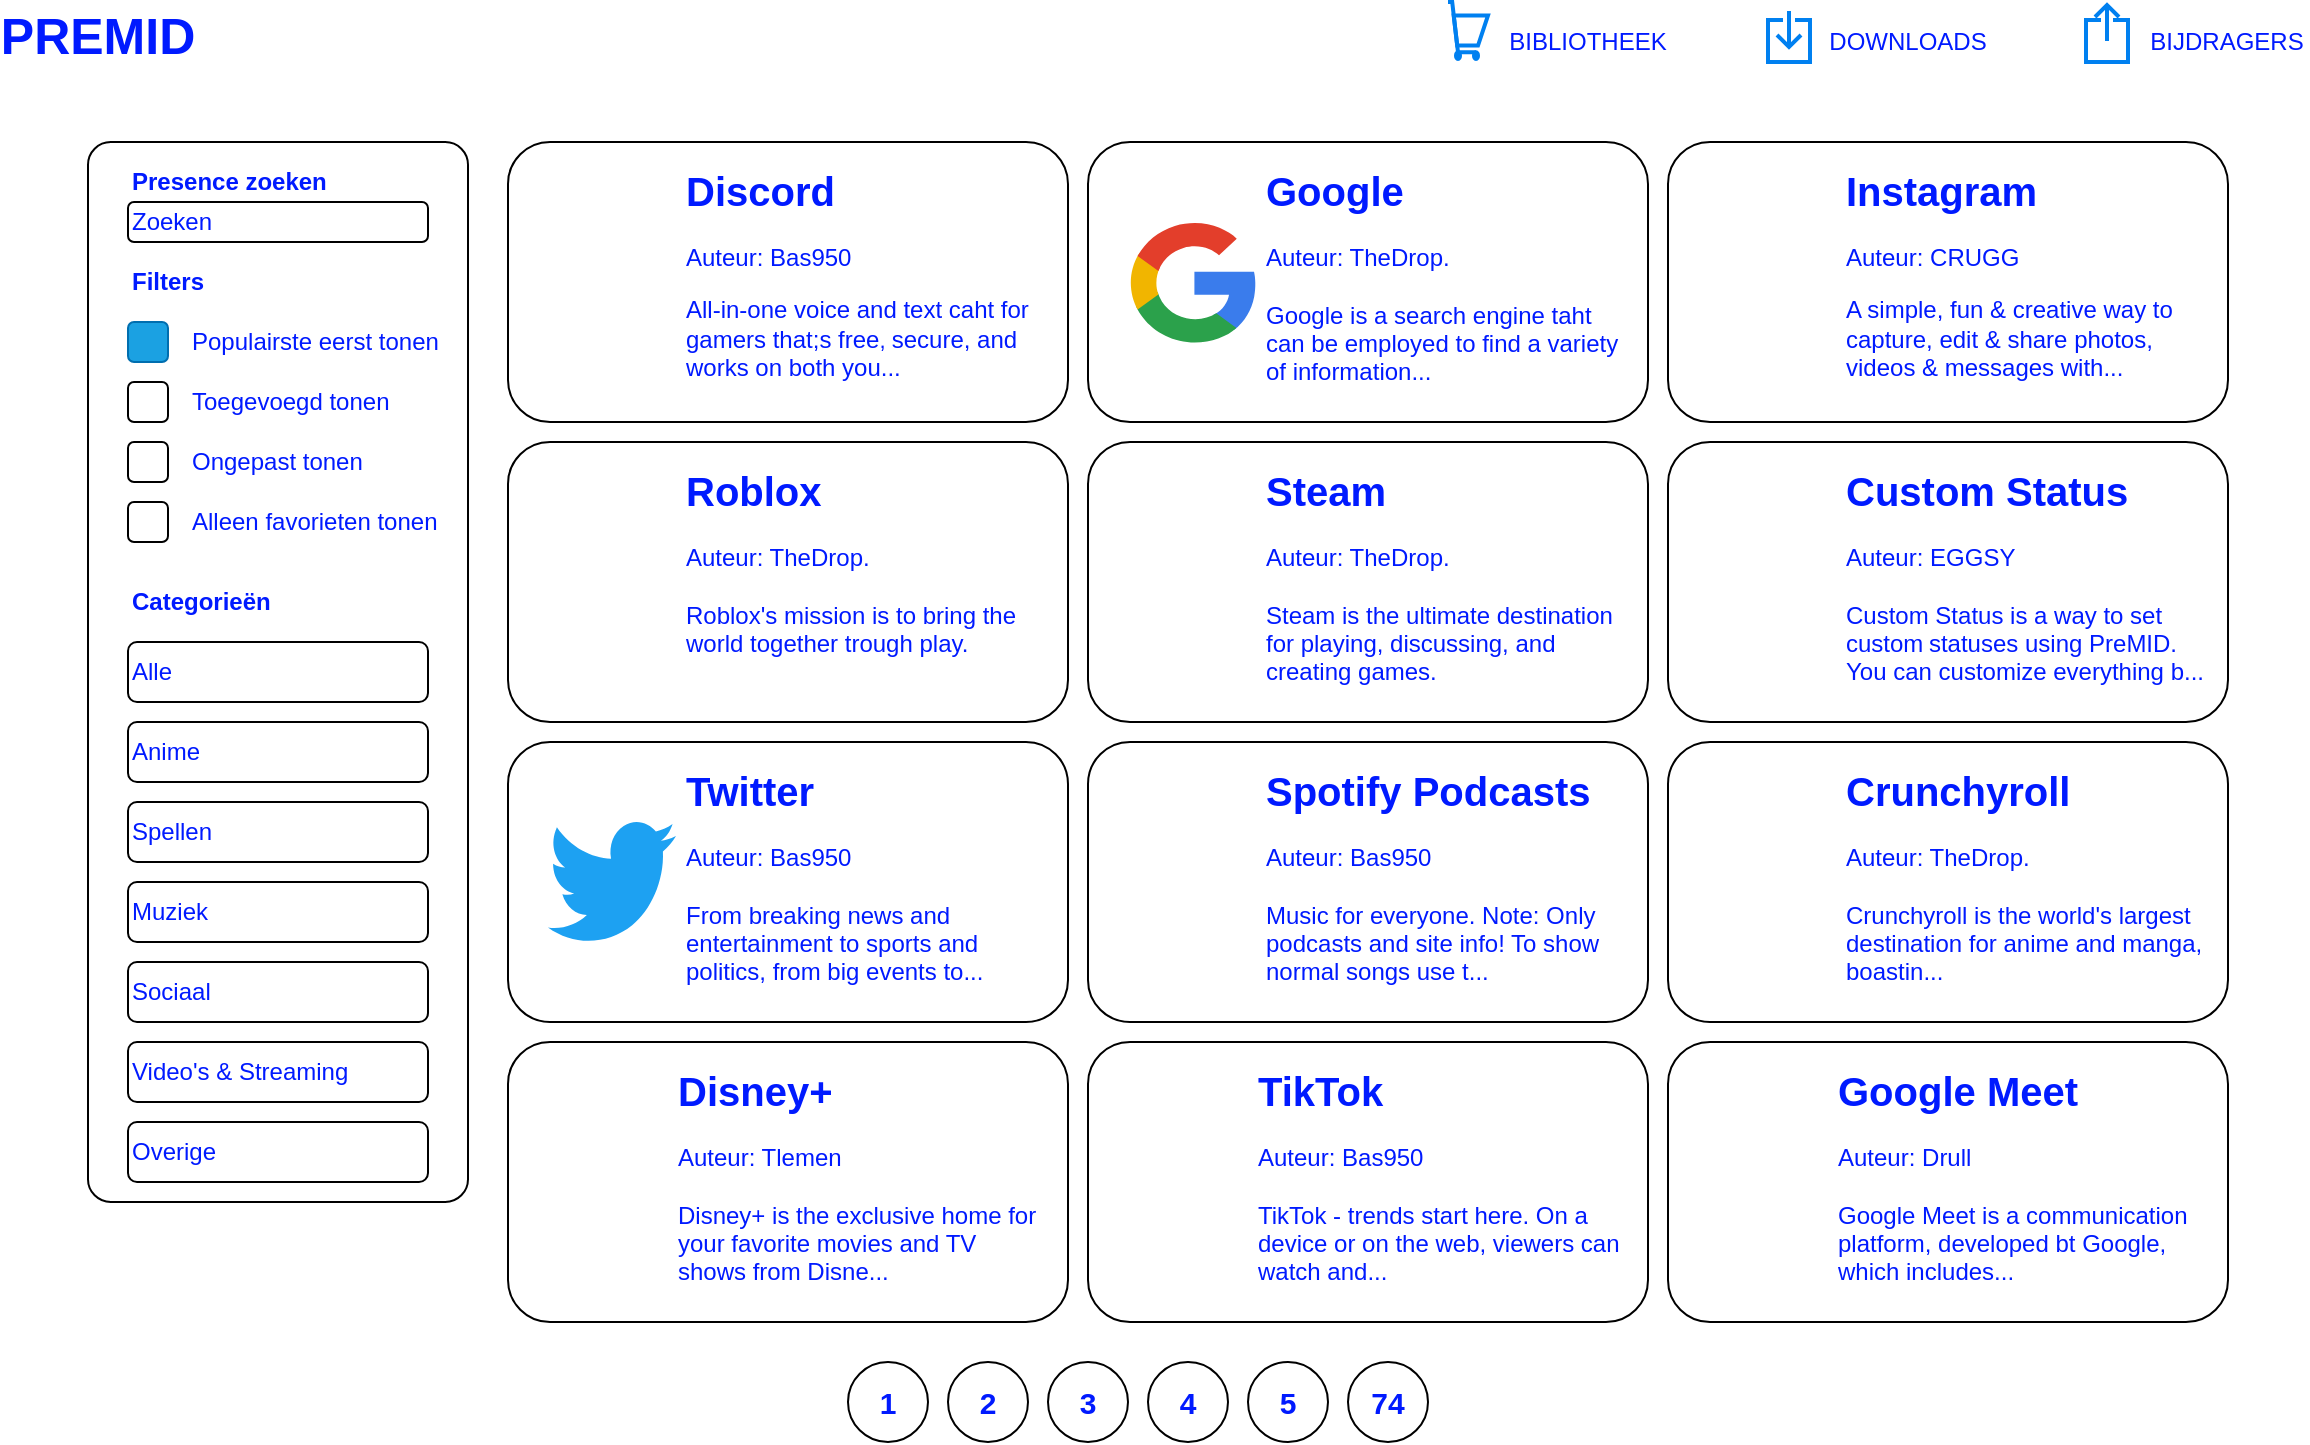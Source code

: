 <mxfile version="15.4.3" type="onedrive" pages="3"><diagram id="1ln_EdMDLyu4XRcKN2TR" name="Page-1"><mxGraphModel dx="868" dy="458" grid="1" gridSize="10" guides="1" tooltips="1" connect="1" arrows="1" fold="1" page="1" pageScale="1" pageWidth="1169" pageHeight="827" math="0" shadow="0"><root><mxCell id="0"/><mxCell id="1" parent="0"/><mxCell id="fKaJuaiLSfu22VUx1U7v-15" value="" style="html=1;verticalLabelPosition=bottom;align=center;labelBackgroundColor=#ffffff;verticalAlign=top;strokeWidth=2;strokeColor=#0080F0;shadow=0;dashed=0;shape=mxgraph.ios7.icons.shopping_cart;fontColor=#001AFF;fillColor=default;" parent="1" vertex="1"><mxGeometry x="730" y="10" width="20" height="28.5" as="geometry"/></mxCell><mxCell id="fKaJuaiLSfu22VUx1U7v-16" value="" style="html=1;verticalLabelPosition=bottom;align=center;labelBackgroundColor=#ffffff;verticalAlign=top;strokeWidth=2;strokeColor=#0080F0;shadow=0;dashed=0;shape=mxgraph.ios7.icons.down;fontColor=#001AFF;fillColor=default;" parent="1" vertex="1"><mxGeometry x="890" y="14.5" width="21" height="25.5" as="geometry"/></mxCell><mxCell id="fKaJuaiLSfu22VUx1U7v-17" value="" style="html=1;verticalLabelPosition=bottom;align=center;labelBackgroundColor=#ffffff;verticalAlign=top;strokeWidth=2;strokeColor=#0080F0;shadow=0;dashed=0;shape=mxgraph.ios7.icons.share;fontColor=#001AFF;fillColor=default;" parent="1" vertex="1"><mxGeometry x="1049" y="11.5" width="21" height="28.5" as="geometry"/></mxCell><mxCell id="fKaJuaiLSfu22VUx1U7v-18" value="BIJDRAGERS" style="text;html=1;strokeColor=none;fillColor=none;align=center;verticalAlign=middle;whiteSpace=wrap;rounded=0;fontColor=#001AFF;" parent="1" vertex="1"><mxGeometry x="1079" y="20" width="81" height="20" as="geometry"/></mxCell><mxCell id="fKaJuaiLSfu22VUx1U7v-19" value="DOWNLOADS" style="text;html=1;strokeColor=none;fillColor=none;align=center;verticalAlign=middle;whiteSpace=wrap;rounded=0;fontColor=#001AFF;" parent="1" vertex="1"><mxGeometry x="920" y="20" width="80" height="20" as="geometry"/></mxCell><mxCell id="fKaJuaiLSfu22VUx1U7v-20" value="BIBLIOTHEEK" style="text;html=1;strokeColor=none;fillColor=none;align=center;verticalAlign=middle;whiteSpace=wrap;rounded=0;fontColor=#001AFF;" parent="1" vertex="1"><mxGeometry x="760" y="20" width="80" height="20" as="geometry"/></mxCell><mxCell id="fKaJuaiLSfu22VUx1U7v-27" value="" style="rounded=1;whiteSpace=wrap;html=1;fontColor=#001AFF;strokeColor=default;fillColor=default;" parent="1" vertex="1"><mxGeometry x="840" y="80" width="280" height="140" as="geometry"/></mxCell><mxCell id="fKaJuaiLSfu22VUx1U7v-28" value="" style="rounded=1;whiteSpace=wrap;html=1;fontColor=#001AFF;strokeColor=default;fillColor=default;" parent="1" vertex="1"><mxGeometry x="260" y="80" width="280" height="140" as="geometry"/></mxCell><mxCell id="fKaJuaiLSfu22VUx1U7v-29" value="" style="rounded=1;whiteSpace=wrap;html=1;fontColor=#001AFF;strokeColor=default;fillColor=default;" parent="1" vertex="1"><mxGeometry x="550" y="80" width="280" height="140" as="geometry"/></mxCell><mxCell id="fKaJuaiLSfu22VUx1U7v-30" value="" style="rounded=1;whiteSpace=wrap;html=1;fontColor=#001AFF;strokeColor=default;fillColor=default;arcSize=6;" parent="1" vertex="1"><mxGeometry x="50" y="80" width="190" height="530" as="geometry"/></mxCell><mxCell id="fKaJuaiLSfu22VUx1U7v-31" value="" style="rounded=1;whiteSpace=wrap;html=1;fontColor=#001AFF;strokeColor=default;fillColor=default;" parent="1" vertex="1"><mxGeometry x="260" y="230" width="280" height="140" as="geometry"/></mxCell><mxCell id="fKaJuaiLSfu22VUx1U7v-32" value="" style="rounded=1;whiteSpace=wrap;html=1;fontColor=#001AFF;strokeColor=default;fillColor=default;" parent="1" vertex="1"><mxGeometry x="550" y="230" width="280" height="140" as="geometry"/></mxCell><mxCell id="fKaJuaiLSfu22VUx1U7v-33" value="" style="rounded=1;whiteSpace=wrap;html=1;fontColor=#001AFF;strokeColor=default;fillColor=default;" parent="1" vertex="1"><mxGeometry x="840" y="230" width="280" height="140" as="geometry"/></mxCell><mxCell id="fKaJuaiLSfu22VUx1U7v-34" value="" style="rounded=1;whiteSpace=wrap;html=1;fontColor=#001AFF;strokeColor=default;fillColor=default;" parent="1" vertex="1"><mxGeometry x="260" y="380" width="280" height="140" as="geometry"/></mxCell><mxCell id="fKaJuaiLSfu22VUx1U7v-35" value="" style="rounded=1;whiteSpace=wrap;html=1;fontColor=#001AFF;strokeColor=default;fillColor=default;" parent="1" vertex="1"><mxGeometry x="550" y="380" width="280" height="140" as="geometry"/></mxCell><mxCell id="fKaJuaiLSfu22VUx1U7v-36" value="" style="rounded=1;whiteSpace=wrap;html=1;fontColor=#001AFF;strokeColor=default;fillColor=default;" parent="1" vertex="1"><mxGeometry x="840" y="380" width="280" height="140" as="geometry"/></mxCell><mxCell id="fKaJuaiLSfu22VUx1U7v-37" value="" style="rounded=1;whiteSpace=wrap;html=1;fontColor=#001AFF;strokeColor=default;fillColor=default;" parent="1" vertex="1"><mxGeometry x="260" y="530" width="280" height="140" as="geometry"/></mxCell><mxCell id="fKaJuaiLSfu22VUx1U7v-38" value="" style="rounded=1;whiteSpace=wrap;html=1;fontColor=#001AFF;strokeColor=default;fillColor=default;" parent="1" vertex="1"><mxGeometry x="550" y="530" width="280" height="140" as="geometry"/></mxCell><mxCell id="fKaJuaiLSfu22VUx1U7v-39" value="" style="rounded=1;whiteSpace=wrap;html=1;fontColor=#001AFF;strokeColor=default;fillColor=default;" parent="1" vertex="1"><mxGeometry x="840" y="530" width="280" height="140" as="geometry"/></mxCell><mxCell id="fKaJuaiLSfu22VUx1U7v-40" value="Zoeken" style="rounded=1;whiteSpace=wrap;html=1;fontColor=#001AFF;strokeColor=default;fillColor=default;align=left;" parent="1" vertex="1"><mxGeometry x="70" y="110" width="150" height="20" as="geometry"/></mxCell><mxCell id="fKaJuaiLSfu22VUx1U7v-41" value="Presence zoeken" style="text;html=1;strokeColor=none;fillColor=none;align=left;verticalAlign=middle;whiteSpace=wrap;rounded=0;fontColor=#001AFF;fontStyle=1" parent="1" vertex="1"><mxGeometry x="70" y="90" width="100" height="20" as="geometry"/></mxCell><mxCell id="fKaJuaiLSfu22VUx1U7v-42" value="Filters" style="text;html=1;strokeColor=none;fillColor=none;align=left;verticalAlign=middle;whiteSpace=wrap;rounded=0;fontColor=#001AFF;fontStyle=1" parent="1" vertex="1"><mxGeometry x="70" y="140" width="40" height="20" as="geometry"/></mxCell><mxCell id="fKaJuaiLSfu22VUx1U7v-43" value="" style="rounded=1;whiteSpace=wrap;html=1;strokeColor=#006EAF;fillColor=#1ba1e2;labelBackgroundColor=#001AFF;labelBorderColor=#001AFF;fontColor=#ffffff;" parent="1" vertex="1"><mxGeometry x="70" y="170" width="20" height="20" as="geometry"/></mxCell><mxCell id="fKaJuaiLSfu22VUx1U7v-44" value="" style="rounded=1;whiteSpace=wrap;html=1;fontColor=#001AFF;strokeColor=default;fillColor=default;" parent="1" vertex="1"><mxGeometry x="70" y="200" width="20" height="20" as="geometry"/></mxCell><mxCell id="fKaJuaiLSfu22VUx1U7v-45" value="" style="rounded=1;whiteSpace=wrap;html=1;fontColor=#001AFF;strokeColor=default;fillColor=default;" parent="1" vertex="1"><mxGeometry x="70" y="230" width="20" height="20" as="geometry"/></mxCell><mxCell id="fKaJuaiLSfu22VUx1U7v-46" value="" style="rounded=1;whiteSpace=wrap;html=1;fontColor=#001AFF;strokeColor=default;fillColor=default;" parent="1" vertex="1"><mxGeometry x="70" y="260" width="20" height="20" as="geometry"/></mxCell><mxCell id="fKaJuaiLSfu22VUx1U7v-47" value="Populairste eerst tonen" style="text;html=1;strokeColor=none;fillColor=none;align=left;verticalAlign=middle;whiteSpace=wrap;rounded=0;fontColor=#001AFF;" parent="1" vertex="1"><mxGeometry x="100" y="170" width="130" height="20" as="geometry"/></mxCell><mxCell id="fKaJuaiLSfu22VUx1U7v-48" value="Toegevoegd tonen" style="text;html=1;strokeColor=none;fillColor=none;align=left;verticalAlign=middle;whiteSpace=wrap;rounded=0;fontColor=#001AFF;" parent="1" vertex="1"><mxGeometry x="100" y="200" width="130" height="20" as="geometry"/></mxCell><mxCell id="fKaJuaiLSfu22VUx1U7v-49" value="Ongepast tonen" style="text;html=1;strokeColor=none;fillColor=none;align=left;verticalAlign=middle;whiteSpace=wrap;rounded=0;fontColor=#001AFF;" parent="1" vertex="1"><mxGeometry x="100" y="230" width="130" height="20" as="geometry"/></mxCell><mxCell id="fKaJuaiLSfu22VUx1U7v-50" value="Alleen favorieten tonen" style="text;html=1;strokeColor=none;fillColor=none;align=left;verticalAlign=middle;whiteSpace=wrap;rounded=0;fontColor=#001AFF;" parent="1" vertex="1"><mxGeometry x="100" y="260" width="130" height="20" as="geometry"/></mxCell><mxCell id="fKaJuaiLSfu22VUx1U7v-51" value="Categorieën" style="text;html=1;strokeColor=none;fillColor=none;align=left;verticalAlign=middle;whiteSpace=wrap;rounded=0;fontColor=#001AFF;fontStyle=1" parent="1" vertex="1"><mxGeometry x="70" y="300" width="70" height="20" as="geometry"/></mxCell><mxCell id="fKaJuaiLSfu22VUx1U7v-52" value="Alle" style="rounded=1;whiteSpace=wrap;html=1;fontColor=#001AFF;strokeColor=default;fillColor=default;align=left;" parent="1" vertex="1"><mxGeometry x="70" y="330" width="150" height="30" as="geometry"/></mxCell><mxCell id="fKaJuaiLSfu22VUx1U7v-53" value="Anime" style="rounded=1;whiteSpace=wrap;html=1;fontColor=#001AFF;strokeColor=default;fillColor=default;align=left;" parent="1" vertex="1"><mxGeometry x="70" y="370" width="150" height="30" as="geometry"/></mxCell><mxCell id="fKaJuaiLSfu22VUx1U7v-54" value="Muziek" style="rounded=1;whiteSpace=wrap;html=1;fontColor=#001AFF;strokeColor=default;fillColor=default;align=left;" parent="1" vertex="1"><mxGeometry x="70" y="450" width="150" height="30" as="geometry"/></mxCell><mxCell id="fKaJuaiLSfu22VUx1U7v-55" value="Spellen" style="rounded=1;whiteSpace=wrap;html=1;fontColor=#001AFF;strokeColor=default;fillColor=default;align=left;" parent="1" vertex="1"><mxGeometry x="70" y="410" width="150" height="30" as="geometry"/></mxCell><mxCell id="fKaJuaiLSfu22VUx1U7v-56" value="Sociaal" style="rounded=1;whiteSpace=wrap;html=1;fontColor=#001AFF;strokeColor=default;fillColor=default;align=left;" parent="1" vertex="1"><mxGeometry x="70" y="490" width="150" height="30" as="geometry"/></mxCell><mxCell id="fKaJuaiLSfu22VUx1U7v-57" value="Video's &amp;amp; Streaming" style="rounded=1;whiteSpace=wrap;html=1;fontColor=#001AFF;strokeColor=default;fillColor=default;align=left;" parent="1" vertex="1"><mxGeometry x="70" y="530" width="150" height="30" as="geometry"/></mxCell><mxCell id="fKaJuaiLSfu22VUx1U7v-58" value="Overige" style="rounded=1;whiteSpace=wrap;html=1;fontColor=#001AFF;strokeColor=default;fillColor=default;align=left;" parent="1" vertex="1"><mxGeometry x="70" y="570" width="150" height="30" as="geometry"/></mxCell><mxCell id="fKaJuaiLSfu22VUx1U7v-59" value="" style="shape=image;html=1;verticalAlign=top;verticalLabelPosition=bottom;labelBackgroundColor=#ffffff;imageAspect=0;aspect=fixed;image=https://cdn2.iconfinder.com/data/icons/gaming-platforms-logo-shapes/250/steam_logo-128.png;fontColor=#001AFF;strokeColor=default;fillColor=default;" parent="1" vertex="1"><mxGeometry x="570" y="268" width="64" height="64" as="geometry"/></mxCell><mxCell id="fKaJuaiLSfu22VUx1U7v-60" value="" style="shape=image;html=1;verticalAlign=top;verticalLabelPosition=bottom;labelBackgroundColor=#ffffff;imageAspect=0;aspect=fixed;image=https://cdn2.iconfinder.com/data/icons/gaming-platforms-squircle/250/discord_squircle-128.png;fontColor=#001AFF;strokeColor=default;fillColor=default;" parent="1" vertex="1"><mxGeometry x="280" y="118" width="64" height="64" as="geometry"/></mxCell><mxCell id="fKaJuaiLSfu22VUx1U7v-61" value="" style="dashed=0;outlineConnect=0;html=1;align=center;labelPosition=center;verticalLabelPosition=bottom;verticalAlign=top;shape=mxgraph.weblogos.google;fontColor=#001AFF;strokeColor=default;fillColor=default;aspect=fixed;" parent="1" vertex="1"><mxGeometry x="570" y="118" width="64" height="64" as="geometry"/></mxCell><mxCell id="fKaJuaiLSfu22VUx1U7v-62" value="" style="shape=image;html=1;verticalAlign=top;verticalLabelPosition=bottom;labelBackgroundColor=#ffffff;imageAspect=0;aspect=fixed;image=https://cdn3.iconfinder.com/data/icons/2018-social-media-logotypes/1000/2018_social_media_popular_app_logo_instagram-128.png;fontColor=#001AFF;strokeColor=default;fillColor=default;" parent="1" vertex="1"><mxGeometry x="860" y="118" width="64" height="64" as="geometry"/></mxCell><mxCell id="fKaJuaiLSfu22VUx1U7v-63" value="" style="shape=image;html=1;verticalAlign=top;verticalLabelPosition=bottom;labelBackgroundColor=#ffffff;imageAspect=0;aspect=fixed;image=https://cdn2.iconfinder.com/data/icons/metro-uinvert-dock/128/Roblox.png;fontColor=#001AFF;strokeColor=default;fillColor=default;" parent="1" vertex="1"><mxGeometry x="280" y="268" width="64" height="64" as="geometry"/></mxCell><mxCell id="fKaJuaiLSfu22VUx1U7v-64" value="" style="dashed=0;outlineConnect=0;html=1;align=center;labelPosition=center;verticalLabelPosition=bottom;verticalAlign=top;shape=mxgraph.weblogos.twitter;fillColor=#1DA1F2;strokeColor=none;fontColor=#001AFF;" parent="1" vertex="1"><mxGeometry x="280" y="418" width="64" height="64" as="geometry"/></mxCell><mxCell id="fKaJuaiLSfu22VUx1U7v-65" value="" style="shape=image;html=1;verticalAlign=top;verticalLabelPosition=bottom;labelBackgroundColor=#ffffff;imageAspect=0;aspect=fixed;image=https://cdn4.iconfinder.com/data/icons/logos-and-brands/512/315_Spotify_logo-128.png;fontColor=#001AFF;strokeColor=default;fillColor=default;" parent="1" vertex="1"><mxGeometry x="570" y="418" width="64" height="64" as="geometry"/></mxCell><mxCell id="fKaJuaiLSfu22VUx1U7v-66" value="" style="shape=image;html=1;verticalAlign=top;verticalLabelPosition=bottom;labelBackgroundColor=#ffffff;imageAspect=0;aspect=fixed;image=https://cdn3.iconfinder.com/data/icons/social-network-flat-3/100/Crunchyroll-128.png;fontColor=#001AFF;strokeColor=default;fillColor=default;" parent="1" vertex="1"><mxGeometry x="860" y="418" width="64" height="64" as="geometry"/></mxCell><mxCell id="fKaJuaiLSfu22VUx1U7v-67" value="" style="shape=image;html=1;verticalAlign=top;verticalLabelPosition=bottom;labelBackgroundColor=#ffffff;imageAspect=0;aspect=fixed;image=https://cdn1.iconfinder.com/data/icons/logos-brands-5/512/disney-plus-2-128.png;fontColor=#001AFF;strokeColor=default;fillColor=default;" parent="1" vertex="1"><mxGeometry x="280" y="568" width="64" height="64" as="geometry"/></mxCell><mxCell id="fKaJuaiLSfu22VUx1U7v-68" value="" style="shape=image;html=1;verticalAlign=top;verticalLabelPosition=bottom;labelBackgroundColor=#ffffff;imageAspect=0;aspect=fixed;image=https://cdn2.iconfinder.com/data/icons/social-media-2421/512/TikTok-128.png;fontColor=#001AFF;strokeColor=default;fillColor=default;" parent="1" vertex="1"><mxGeometry x="570" y="568" width="64" height="64" as="geometry"/></mxCell><mxCell id="fKaJuaiLSfu22VUx1U7v-69" value="" style="shape=image;html=1;verticalAlign=top;verticalLabelPosition=bottom;labelBackgroundColor=#ffffff;imageAspect=0;aspect=fixed;image=https://cdn4.iconfinder.com/data/icons/logos-brands-in-colors/48/google-meet-128.png;fontColor=#001AFF;strokeColor=default;fillColor=default;" parent="1" vertex="1"><mxGeometry x="860" y="568" width="64" height="64" as="geometry"/></mxCell><mxCell id="fKaJuaiLSfu22VUx1U7v-72" value="&lt;h1 style=&quot;font-size: 20px&quot;&gt;Discord&lt;br&gt;&lt;/h1&gt;&lt;div&gt;Auteur: Bas950&lt;/div&gt;&lt;p&gt;&lt;span&gt;All-in-one voice and text caht for gamers that;s free&lt;/span&gt;&lt;font style=&quot;font-size: 11px&quot;&gt;, &lt;/font&gt;&lt;span&gt;secure, and works on both you...&lt;/span&gt;&lt;/p&gt;" style="text;html=1;strokeColor=none;fillColor=none;spacing=5;spacingTop=-20;whiteSpace=wrap;overflow=hidden;rounded=0;fontColor=#001AFF;align=left;" parent="1" vertex="1"><mxGeometry x="344" y="90" width="190" height="120" as="geometry"/></mxCell><mxCell id="fKaJuaiLSfu22VUx1U7v-73" value="&lt;h1 style=&quot;font-size: 20px&quot;&gt;Google&lt;/h1&gt;&lt;div&gt;Auteur: TheDrop.&lt;br&gt;&lt;/div&gt;&lt;div&gt;&lt;br&gt;&lt;/div&gt;&lt;div&gt;Google is a search engine taht can be employed to find a variety of information...&lt;/div&gt;" style="text;html=1;strokeColor=none;fillColor=none;spacing=5;spacingTop=-20;whiteSpace=wrap;overflow=hidden;rounded=0;fontColor=#001AFF;align=left;" parent="1" vertex="1"><mxGeometry x="634" y="90" width="190" height="120" as="geometry"/></mxCell><mxCell id="fKaJuaiLSfu22VUx1U7v-74" value="&lt;h1 style=&quot;font-size: 20px&quot;&gt;Instagram&lt;/h1&gt;&lt;p&gt;Auteur: CRUGG&lt;/p&gt;&lt;p&gt;A simple, fun &amp;amp; creative way to capture, edit &amp;amp; share photos, videos &amp;amp; messages with...&lt;/p&gt;" style="text;html=1;strokeColor=none;fillColor=none;spacing=5;spacingTop=-20;whiteSpace=wrap;overflow=hidden;rounded=0;fontColor=#001AFF;align=left;" parent="1" vertex="1"><mxGeometry x="924" y="90" width="190" height="120" as="geometry"/></mxCell><mxCell id="fKaJuaiLSfu22VUx1U7v-75" value="&lt;h1 style=&quot;font-size: 20px&quot;&gt;Roblox&lt;/h1&gt;&lt;div&gt;Auteur: TheDrop.&lt;/div&gt;&lt;div&gt;&lt;br&gt;&lt;/div&gt;&lt;div&gt;Roblox's mission is to bring the world together trough play.&lt;br&gt;&lt;/div&gt;" style="text;html=1;strokeColor=none;fillColor=none;spacing=5;spacingTop=-20;whiteSpace=wrap;overflow=hidden;rounded=0;fontColor=#001AFF;align=left;" parent="1" vertex="1"><mxGeometry x="344" y="240" width="190" height="120" as="geometry"/></mxCell><mxCell id="fKaJuaiLSfu22VUx1U7v-76" value="&lt;h1 style=&quot;font-size: 20px&quot;&gt;&lt;font style=&quot;font-size: 20px&quot;&gt;Steam&lt;/font&gt;&lt;/h1&gt;&lt;div&gt;Auteur: TheDrop.&lt;/div&gt;&lt;div&gt;&lt;br&gt;&lt;/div&gt;&lt;div&gt;Steam is the ultimate destination for playing, discussing, and creating games.&lt;/div&gt;" style="text;html=1;strokeColor=none;fillColor=none;spacing=5;spacingTop=-20;whiteSpace=wrap;overflow=hidden;rounded=0;fontColor=#001AFF;align=left;" parent="1" vertex="1"><mxGeometry x="634" y="240" width="190" height="120" as="geometry"/></mxCell><mxCell id="fKaJuaiLSfu22VUx1U7v-77" value="&lt;h1 style=&quot;font-size: 20px&quot;&gt;Custom Status&lt;/h1&gt;&lt;div&gt;Auteur: EGGSY&lt;/div&gt;&lt;div&gt;&lt;br&gt;&lt;/div&gt;&lt;div&gt;&lt;span&gt;Custom Status is a way to set custom&lt;/span&gt;&lt;font style=&quot;font-size: 10px&quot;&gt; &lt;/font&gt;&lt;span&gt;statuses using PreMID. You can customize everything b...&lt;/span&gt;&lt;/div&gt;" style="text;html=1;strokeColor=none;fillColor=none;spacing=5;spacingTop=-20;whiteSpace=wrap;overflow=hidden;rounded=0;fontColor=#001AFF;align=left;" parent="1" vertex="1"><mxGeometry x="924" y="240" width="190" height="120" as="geometry"/></mxCell><mxCell id="fKaJuaiLSfu22VUx1U7v-78" value="&lt;h1 style=&quot;font-size: 20px&quot;&gt;Twitter&lt;/h1&gt;&lt;div&gt;Auteur: Bas950&lt;/div&gt;&lt;div&gt;&lt;br&gt;&lt;/div&gt;&lt;div&gt;From breaking news and entertainment to sports and politics, from big events to...&lt;/div&gt;" style="text;html=1;strokeColor=none;fillColor=none;spacing=5;spacingTop=-20;whiteSpace=wrap;overflow=hidden;rounded=0;fontColor=#001AFF;align=left;" parent="1" vertex="1"><mxGeometry x="344" y="390" width="190" height="120" as="geometry"/></mxCell><mxCell id="fKaJuaiLSfu22VUx1U7v-79" value="&lt;h1 style=&quot;font-size: 20px&quot;&gt;Spotify Podcasts&lt;/h1&gt;&lt;div&gt;Auteur: Bas950&lt;/div&gt;&lt;div&gt;&lt;br&gt;&lt;/div&gt;&lt;div&gt;Music for everyone. Note: Only podcasts and site info! To show normal songs use t...&lt;/div&gt;" style="text;html=1;strokeColor=none;fillColor=none;spacing=5;spacingTop=-20;whiteSpace=wrap;overflow=hidden;rounded=0;fontColor=#001AFF;align=left;" parent="1" vertex="1"><mxGeometry x="634" y="390" width="190" height="120" as="geometry"/></mxCell><mxCell id="fKaJuaiLSfu22VUx1U7v-80" value="&lt;h1 style=&quot;font-size: 20px&quot;&gt;Crunchyroll&lt;/h1&gt;&lt;div&gt;&lt;font style=&quot;font-size: 12px&quot;&gt;Auteur: TheDrop.&lt;/font&gt;&lt;/div&gt;&lt;div&gt;&lt;font size=&quot;1&quot;&gt;&lt;br&gt;&lt;/font&gt;&lt;/div&gt;&lt;div&gt;&lt;font style=&quot;font-size: 12px&quot;&gt;Crunchyroll is the world's largest destination for anime and manga, boastin...&lt;/font&gt;&lt;/div&gt;" style="text;html=1;strokeColor=none;fillColor=none;spacing=5;spacingTop=-20;whiteSpace=wrap;overflow=hidden;rounded=0;fontColor=#001AFF;align=left;" parent="1" vertex="1"><mxGeometry x="924" y="390" width="190" height="120" as="geometry"/></mxCell><mxCell id="fKaJuaiLSfu22VUx1U7v-81" value="&lt;h1 style=&quot;font-size: 20px&quot;&gt;Disney+&lt;/h1&gt;&lt;div&gt;Auteur: Tlemen&lt;/div&gt;&lt;div&gt;&lt;br&gt;&lt;/div&gt;&lt;div&gt;Disney+ is the exclusive home for your favorite movies and TV shows from Disne...&lt;/div&gt;" style="text;html=1;strokeColor=none;fillColor=none;spacing=5;spacingTop=-20;whiteSpace=wrap;overflow=hidden;rounded=0;fontColor=#001AFF;align=left;" parent="1" vertex="1"><mxGeometry x="340" y="540" width="190" height="120" as="geometry"/></mxCell><mxCell id="fKaJuaiLSfu22VUx1U7v-82" value="&lt;h1 style=&quot;font-size: 20px&quot;&gt;TikTok&lt;/h1&gt;&lt;div&gt;Auteur: Bas950&lt;/div&gt;&lt;div&gt;&lt;br&gt;&lt;/div&gt;&lt;div&gt;TikTok - trends start here. On a device or on the web, viewers can watch and...&lt;/div&gt;" style="text;html=1;strokeColor=none;fillColor=none;spacing=5;spacingTop=-20;whiteSpace=wrap;overflow=hidden;rounded=0;fontColor=#001AFF;align=left;" parent="1" vertex="1"><mxGeometry x="630" y="540" width="190" height="120" as="geometry"/></mxCell><mxCell id="fKaJuaiLSfu22VUx1U7v-83" value="&lt;h1 style=&quot;font-size: 20px&quot;&gt;Google Meet&lt;/h1&gt;&lt;div&gt;Auteur: Drull&lt;/div&gt;&lt;div&gt;&lt;br&gt;&lt;/div&gt;&lt;div&gt;Google Meet is a communication platform, developed bt Google, which includes...&lt;/div&gt;" style="text;html=1;strokeColor=none;fillColor=none;spacing=5;spacingTop=-20;whiteSpace=wrap;overflow=hidden;rounded=0;fontColor=#001AFF;align=left;" parent="1" vertex="1"><mxGeometry x="920" y="540" width="190" height="120" as="geometry"/></mxCell><mxCell id="fKaJuaiLSfu22VUx1U7v-84" value="&lt;b&gt;&lt;font style=&quot;font-size: 15px&quot;&gt;1&lt;/font&gt;&lt;/b&gt;" style="ellipse;whiteSpace=wrap;html=1;aspect=fixed;fontColor=#001AFF;strokeColor=default;fillColor=default;align=center;" parent="1" vertex="1"><mxGeometry x="430" y="690" width="40" height="40" as="geometry"/></mxCell><mxCell id="fKaJuaiLSfu22VUx1U7v-85" value="&lt;b&gt;&lt;font style=&quot;font-size: 15px&quot;&gt;2&lt;/font&gt;&lt;/b&gt;" style="ellipse;whiteSpace=wrap;html=1;aspect=fixed;fontColor=#001AFF;strokeColor=default;fillColor=default;align=center;" parent="1" vertex="1"><mxGeometry x="480" y="690" width="40" height="40" as="geometry"/></mxCell><mxCell id="fKaJuaiLSfu22VUx1U7v-86" value="&lt;b&gt;&lt;font style=&quot;font-size: 15px&quot;&gt;3&lt;/font&gt;&lt;/b&gt;" style="ellipse;whiteSpace=wrap;html=1;aspect=fixed;fontColor=#001AFF;strokeColor=default;fillColor=default;align=center;" parent="1" vertex="1"><mxGeometry x="530" y="690" width="40" height="40" as="geometry"/></mxCell><mxCell id="fKaJuaiLSfu22VUx1U7v-87" value="&lt;font style=&quot;font-size: 15px&quot;&gt;&lt;b&gt;4&lt;/b&gt;&lt;/font&gt;" style="ellipse;whiteSpace=wrap;html=1;aspect=fixed;fontColor=#001AFF;strokeColor=default;fillColor=default;align=center;" parent="1" vertex="1"><mxGeometry x="580" y="690" width="40" height="40" as="geometry"/></mxCell><mxCell id="fKaJuaiLSfu22VUx1U7v-88" value="&lt;b&gt;&lt;font style=&quot;font-size: 15px&quot;&gt;5&lt;/font&gt;&lt;/b&gt;" style="ellipse;whiteSpace=wrap;html=1;aspect=fixed;fontColor=#001AFF;strokeColor=default;fillColor=default;align=center;" parent="1" vertex="1"><mxGeometry x="630" y="690" width="40" height="40" as="geometry"/></mxCell><mxCell id="fKaJuaiLSfu22VUx1U7v-89" value="&lt;b&gt;&lt;font style=&quot;font-size: 15px&quot;&gt;74&lt;/font&gt;&lt;/b&gt;" style="ellipse;whiteSpace=wrap;html=1;aspect=fixed;fontColor=#001AFF;strokeColor=default;fillColor=default;align=center;" parent="1" vertex="1"><mxGeometry x="680" y="690" width="40" height="40" as="geometry"/></mxCell><mxCell id="fKaJuaiLSfu22VUx1U7v-90" value="&lt;font style=&quot;font-size: 25px&quot;&gt;&lt;b&gt;PREMID&lt;/b&gt;&lt;/font&gt;" style="text;html=1;strokeColor=none;fillColor=none;align=center;verticalAlign=middle;whiteSpace=wrap;rounded=0;fontColor=#001AFF;" parent="1" vertex="1"><mxGeometry x="10" y="13.5" width="90" height="25" as="geometry"/></mxCell><mxCell id="fKaJuaiLSfu22VUx1U7v-91" value="" style="shape=image;html=1;verticalAlign=top;verticalLabelPosition=bottom;labelBackgroundColor=#ffffff;imageAspect=0;aspect=fixed;image=https://cdn1.iconfinder.com/data/icons/andriod-app/36/check_mark-128.png;fontColor=#FFFFFF;strokeColor=default;fillColor=default;labelBorderColor=#FFFCFF;imageBackground=none;" parent="1" vertex="1"><mxGeometry x="70" y="170" width="20" height="20" as="geometry"/></mxCell><mxCell id="fKaJuaiLSfu22VUx1U7v-92" value="" style="shape=image;verticalLabelPosition=bottom;labelBackgroundColor=#ffffff;verticalAlign=top;imageAspect=0;image=https://i.vgy.me/NZdome.png;" parent="1" vertex="1"><mxGeometry x="857.86" y="268" width="64" height="64" as="geometry"/></mxCell></root></mxGraphModel></diagram><diagram name="Page-1" id="zxs3DQKX50w6eTh0_cdE"><mxGraphModel dx="868" dy="458" grid="1" gridSize="10" guides="1" tooltips="1" connect="1" arrows="1" fold="1" page="1" pageScale="1" pageWidth="1100" pageHeight="850" background="#ffffff" math="0" shadow="0"><root><mxCell id="0"/><mxCell id="1" parent="0"/><mxCell id="677b7b8949515195-2" value="LOGO" style="whiteSpace=wrap;html=1;rounded=0;shadow=0;labelBackgroundColor=none;strokeWidth=1;fontFamily=Verdana;fontSize=28;align=center;comic=1;" parent="1" vertex="1"><mxGeometry x="160" y="80" width="140" height="50" as="geometry"/></mxCell><mxCell id="677b7b8949515195-3" value="Search" style="strokeWidth=1;shadow=0;dashed=0;align=center;html=1;shape=mxgraph.mockup.forms.searchBox;strokeColor=#999999;mainText=;strokeColor2=#008cff;fontColor=#666666;fontSize=17;align=left;spacingLeft=3;rounded=0;labelBackgroundColor=none;comic=1;" parent="1" vertex="1"><mxGeometry x="750" y="100" width="230" height="30" as="geometry"/></mxCell><mxCell id="677b7b8949515195-4" value="Home" style="text;html=1;points=[];align=center;verticalAlign=top;spacingTop=-4;fontSize=14;fontFamily=Verdana;spacing=2;" parent="1" vertex="1"><mxGeometry x="350" y="105" width="60" height="20" as="geometry"/></mxCell><mxCell id="677b7b8949515195-5" value="Lijst" style="text;html=1;points=[];align=center;verticalAlign=top;spacingTop=-4;fontSize=14;fontFamily=Verdana;spacing=2;" parent="1" vertex="1"><mxGeometry x="415" y="105" width="50" height="20" as="geometry"/></mxCell><mxCell id="677b7b8949515195-6" value="Nieuw aflevering" style="text;html=1;points=[];align=center;verticalAlign=top;spacingTop=-4;fontSize=14;fontFamily=Verdana;spacing=2;" parent="1" vertex="1"><mxGeometry x="490" y="105" width="100" height="20" as="geometry"/></mxCell><mxCell id="677b7b8949515195-7" value="Movie" style="text;html=1;points=[];align=center;verticalAlign=top;spacingTop=-4;fontSize=14;fontFamily=Verdana;spacing=2;" parent="1" vertex="1"><mxGeometry x="600" y="105" width="80" height="20" as="geometry"/></mxCell><mxCell id="677b7b8949515195-10" value="Name of serie/movie" style="whiteSpace=wrap;html=1;rounded=0;shadow=0;labelBackgroundColor=none;strokeWidth=1;fillColor=none;fontFamily=Verdana;fontSize=12;align=left;comic=1;" parent="1" vertex="1"><mxGeometry x="140" y="170" width="840" height="50" as="geometry"/></mxCell><mxCell id="677b7b8949515195-16" value="" style="verticalLabelPosition=bottom;shadow=0;dashed=0;align=center;html=1;verticalAlign=top;strokeWidth=1;shape=mxgraph.mockup.graphics.simpleIcon;strokeColor=#999999;rounded=0;labelBackgroundColor=none;fontFamily=Verdana;fontSize=14;fontColor=#000000;comic=1;" parent="1" vertex="1"><mxGeometry x="140" y="360" width="580" height="400" as="geometry"/></mxCell><mxCell id="677b7b8949515195-25" value="" style="whiteSpace=wrap;html=1;rounded=0;shadow=0;labelBackgroundColor=none;strokeWidth=1;fillColor=none;fontFamily=Verdana;fontSize=12;align=center;comic=1;" parent="1" vertex="1"><mxGeometry x="750" y="280" width="230" height="750" as="geometry"/></mxCell><mxCell id="677b7b8949515195-26" value="" style="whiteSpace=wrap;html=1;rounded=0;shadow=0;labelBackgroundColor=none;strokeWidth=1;fillColor=none;fontFamily=Verdana;fontSize=12;align=center;comic=1;" parent="1" vertex="1"><mxGeometry x="750" y="1090" width="230" height="160" as="geometry"/></mxCell><mxCell id="677b7b8949515195-42" value="2021: link" style="text;html=1;points=[];align=left;verticalAlign=top;spacingTop=-4;fontSize=14;fontFamily=Verdana" parent="1" vertex="1"><mxGeometry x="760" y="1100" width="170" height="20" as="geometry"/></mxCell><mxCell id="TG6GW1n0aCmQgpunj1am-1" value="2020: link" style="text;html=1;points=[];align=left;verticalAlign=top;spacingTop=-4;fontSize=14;fontFamily=Verdana" parent="1" vertex="1"><mxGeometry x="760" y="1120" width="170" height="20" as="geometry"/></mxCell><mxCell id="TG6GW1n0aCmQgpunj1am-2" value="2019: link" style="text;html=1;points=[];align=left;verticalAlign=top;spacingTop=-4;fontSize=14;fontFamily=Verdana" parent="1" vertex="1"><mxGeometry x="760" y="1140" width="170" height="20" as="geometry"/></mxCell><mxCell id="TG6GW1n0aCmQgpunj1am-3" value="2018: link" style="text;html=1;points=[];align=left;verticalAlign=top;spacingTop=-4;fontSize=14;fontFamily=Verdana" parent="1" vertex="1"><mxGeometry x="760" y="1160" width="170" height="20" as="geometry"/></mxCell><mxCell id="TG6GW1n0aCmQgpunj1am-4" value="2017: link" style="text;html=1;points=[];align=left;verticalAlign=top;spacingTop=-4;fontSize=14;fontFamily=Verdana" parent="1" vertex="1"><mxGeometry x="760" y="1180" width="170" height="20" as="geometry"/></mxCell><mxCell id="TG6GW1n0aCmQgpunj1am-5" value="2016: link" style="text;html=1;points=[];align=left;verticalAlign=top;spacingTop=-4;fontSize=14;fontFamily=Verdana" parent="1" vertex="1"><mxGeometry x="760" y="1200" width="170" height="20" as="geometry"/></mxCell><mxCell id="TG6GW1n0aCmQgpunj1am-6" value="2015: link" style="text;html=1;points=[];align=left;verticalAlign=top;spacingTop=-4;fontSize=14;fontFamily=Verdana" parent="1" vertex="1"><mxGeometry x="760" y="1220" width="170" height="20" as="geometry"/></mxCell><mxCell id="TG6GW1n0aCmQgpunj1am-16" value="serie" style="text;html=1;points=[];align=left;verticalAlign=top;spacingTop=-4;fontSize=14;fontFamily=Verdana" parent="1" vertex="1"><mxGeometry x="830" y="785" width="130" height="20" as="geometry"/></mxCell><mxCell id="TG6GW1n0aCmQgpunj1am-26" value="" style="shape=image;html=1;verticalAlign=top;verticalLabelPosition=bottom;labelBackgroundColor=#ffffff;imageAspect=0;aspect=fixed;image=https://cdn3.iconfinder.com/data/icons/streamline-icon-set-free-pack/48/Streamline-44-128.png" parent="1" vertex="1"><mxGeometry x="775" y="770" width="50" height="50" as="geometry"/></mxCell><mxCell id="TG6GW1n0aCmQgpunj1am-39" value="serie" style="text;html=1;points=[];align=left;verticalAlign=top;spacingTop=-4;fontSize=14;fontFamily=Verdana" parent="1" vertex="1"><mxGeometry x="830" y="725" width="130" height="20" as="geometry"/></mxCell><mxCell id="TG6GW1n0aCmQgpunj1am-40" value="" style="shape=image;html=1;verticalAlign=top;verticalLabelPosition=bottom;labelBackgroundColor=#ffffff;imageAspect=0;aspect=fixed;image=https://cdn3.iconfinder.com/data/icons/streamline-icon-set-free-pack/48/Streamline-44-128.png" parent="1" vertex="1"><mxGeometry x="775" y="710" width="50" height="50" as="geometry"/></mxCell><mxCell id="TG6GW1n0aCmQgpunj1am-41" value="serie" style="text;html=1;points=[];align=left;verticalAlign=top;spacingTop=-4;fontSize=14;fontFamily=Verdana" parent="1" vertex="1"><mxGeometry x="830" y="665" width="130" height="20" as="geometry"/></mxCell><mxCell id="TG6GW1n0aCmQgpunj1am-42" value="" style="shape=image;html=1;verticalAlign=top;verticalLabelPosition=bottom;labelBackgroundColor=#ffffff;imageAspect=0;aspect=fixed;image=https://cdn3.iconfinder.com/data/icons/streamline-icon-set-free-pack/48/Streamline-44-128.png" parent="1" vertex="1"><mxGeometry x="775" y="650" width="50" height="50" as="geometry"/></mxCell><mxCell id="TG6GW1n0aCmQgpunj1am-43" value="serie" style="text;html=1;points=[];align=left;verticalAlign=top;spacingTop=-4;fontSize=14;fontFamily=Verdana" parent="1" vertex="1"><mxGeometry x="830" y="605" width="130" height="20" as="geometry"/></mxCell><mxCell id="TG6GW1n0aCmQgpunj1am-44" value="" style="shape=image;html=1;verticalAlign=top;verticalLabelPosition=bottom;labelBackgroundColor=#ffffff;imageAspect=0;aspect=fixed;image=https://cdn3.iconfinder.com/data/icons/streamline-icon-set-free-pack/48/Streamline-44-128.png" parent="1" vertex="1"><mxGeometry x="775" y="590" width="50" height="50" as="geometry"/></mxCell><mxCell id="TG6GW1n0aCmQgpunj1am-45" value="serie" style="text;html=1;points=[];align=left;verticalAlign=top;spacingTop=-4;fontSize=14;fontFamily=Verdana" parent="1" vertex="1"><mxGeometry x="830" y="545" width="130" height="20" as="geometry"/></mxCell><mxCell id="TG6GW1n0aCmQgpunj1am-46" value="" style="shape=image;html=1;verticalAlign=top;verticalLabelPosition=bottom;labelBackgroundColor=#ffffff;imageAspect=0;aspect=fixed;image=https://cdn3.iconfinder.com/data/icons/streamline-icon-set-free-pack/48/Streamline-44-128.png" parent="1" vertex="1"><mxGeometry x="775" y="530" width="50" height="50" as="geometry"/></mxCell><mxCell id="TG6GW1n0aCmQgpunj1am-47" value="serie" style="text;html=1;points=[];align=left;verticalAlign=top;spacingTop=-4;fontSize=14;fontFamily=Verdana" parent="1" vertex="1"><mxGeometry x="830" y="485" width="130" height="20" as="geometry"/></mxCell><mxCell id="TG6GW1n0aCmQgpunj1am-48" value="" style="shape=image;html=1;verticalAlign=top;verticalLabelPosition=bottom;labelBackgroundColor=#ffffff;imageAspect=0;aspect=fixed;image=https://cdn3.iconfinder.com/data/icons/streamline-icon-set-free-pack/48/Streamline-44-128.png" parent="1" vertex="1"><mxGeometry x="775" y="470" width="50" height="50" as="geometry"/></mxCell><mxCell id="TG6GW1n0aCmQgpunj1am-49" value="serie" style="text;html=1;points=[];align=left;verticalAlign=top;spacingTop=-4;fontSize=14;fontFamily=Verdana" parent="1" vertex="1"><mxGeometry x="830" y="425" width="140" height="20" as="geometry"/></mxCell><mxCell id="TG6GW1n0aCmQgpunj1am-50" value="" style="shape=image;html=1;verticalAlign=top;verticalLabelPosition=bottom;labelBackgroundColor=#ffffff;imageAspect=0;aspect=fixed;image=https://cdn3.iconfinder.com/data/icons/streamline-icon-set-free-pack/48/Streamline-44-128.png" parent="1" vertex="1"><mxGeometry x="775" y="410" width="50" height="50" as="geometry"/></mxCell><mxCell id="TG6GW1n0aCmQgpunj1am-51" value="Populair" style="text;html=1;points=[];align=center;verticalAlign=top;spacingTop=-4;fontSize=14;fontFamily=Verdana;spacing=2;" parent="1" vertex="1"><mxGeometry x="670" y="105" width="80" height="20" as="geometry"/></mxCell><mxCell id="TG6GW1n0aCmQgpunj1am-52" value="" style="html=1;verticalLabelPosition=bottom;align=center;labelBackgroundColor=#ffffff;verticalAlign=top;strokeWidth=2;strokeColor=#0080F0;shadow=0;dashed=0;shape=mxgraph.ios7.icons.video_conversation;" parent="1" vertex="1"><mxGeometry x="407.5" y="544" width="45" height="32" as="geometry"/></mxCell><mxCell id="TG6GW1n0aCmQgpunj1am-54" value="&lt;b&gt;Login&lt;/b&gt;" style="html=1;strokeColor=none;fillColor=#0079D6;labelPosition=center;verticalLabelPosition=middle;verticalAlign=top;align=center;fontSize=12;outlineConnect=0;spacingTop=-6;fontColor=#FFFFFF;sketch=0;shape=mxgraph.sitemap.login;" parent="1" vertex="1"><mxGeometry x="350" y="40" width="80" height="20" as="geometry"/></mxCell><mxCell id="TG6GW1n0aCmQgpunj1am-55" value="serie" style="text;html=1;points=[];align=left;verticalAlign=top;spacingTop=-4;fontSize=14;fontFamily=Verdana" parent="1" vertex="1"><mxGeometry x="830" y="845" width="130" height="20" as="geometry"/></mxCell><mxCell id="TG6GW1n0aCmQgpunj1am-56" value="" style="shape=image;html=1;verticalAlign=top;verticalLabelPosition=bottom;labelBackgroundColor=#ffffff;imageAspect=0;aspect=fixed;image=https://cdn3.iconfinder.com/data/icons/streamline-icon-set-free-pack/48/Streamline-44-128.png" parent="1" vertex="1"><mxGeometry x="775" y="830" width="50" height="50" as="geometry"/></mxCell><mxCell id="TG6GW1n0aCmQgpunj1am-57" value="serie" style="text;html=1;points=[];align=left;verticalAlign=top;spacingTop=-4;fontSize=14;fontFamily=Verdana" parent="1" vertex="1"><mxGeometry x="830" y="905" width="130" height="20" as="geometry"/></mxCell><mxCell id="TG6GW1n0aCmQgpunj1am-58" value="" style="shape=image;html=1;verticalAlign=top;verticalLabelPosition=bottom;labelBackgroundColor=#ffffff;imageAspect=0;aspect=fixed;image=https://cdn3.iconfinder.com/data/icons/streamline-icon-set-free-pack/48/Streamline-44-128.png" parent="1" vertex="1"><mxGeometry x="775" y="890" width="50" height="50" as="geometry"/></mxCell><mxCell id="TG6GW1n0aCmQgpunj1am-59" value="serie" style="text;html=1;points=[];align=left;verticalAlign=top;spacingTop=-4;fontSize=14;fontFamily=Verdana" parent="1" vertex="1"><mxGeometry x="830" y="965" width="130" height="20" as="geometry"/></mxCell><mxCell id="TG6GW1n0aCmQgpunj1am-60" value="" style="shape=image;html=1;verticalAlign=top;verticalLabelPosition=bottom;labelBackgroundColor=#ffffff;imageAspect=0;aspect=fixed;image=https://cdn3.iconfinder.com/data/icons/streamline-icon-set-free-pack/48/Streamline-44-128.png" parent="1" vertex="1"><mxGeometry x="775" y="950" width="50" height="50" as="geometry"/></mxCell><mxCell id="TG6GW1n0aCmQgpunj1am-61" value="serie" style="text;html=1;points=[];align=left;verticalAlign=top;spacingTop=-4;fontSize=14;fontFamily=Verdana" parent="1" vertex="1"><mxGeometry x="827.5" y="365" width="130" height="20" as="geometry"/></mxCell><mxCell id="TG6GW1n0aCmQgpunj1am-62" value="" style="shape=image;html=1;verticalAlign=top;verticalLabelPosition=bottom;labelBackgroundColor=#ffffff;imageAspect=0;aspect=fixed;image=https://cdn3.iconfinder.com/data/icons/streamline-icon-set-free-pack/48/Streamline-44-128.png" parent="1" vertex="1"><mxGeometry x="772.5" y="350" width="50" height="50" as="geometry"/></mxCell><mxCell id="TG6GW1n0aCmQgpunj1am-63" value="serie" style="text;html=1;points=[];align=left;verticalAlign=top;spacingTop=-4;fontSize=14;fontFamily=Verdana" parent="1" vertex="1"><mxGeometry x="825" y="305" width="130" height="20" as="geometry"/></mxCell><mxCell id="TG6GW1n0aCmQgpunj1am-64" value="" style="shape=image;html=1;verticalAlign=top;verticalLabelPosition=bottom;labelBackgroundColor=#ffffff;imageAspect=0;aspect=fixed;image=https://cdn3.iconfinder.com/data/icons/streamline-icon-set-free-pack/48/Streamline-44-128.png" parent="1" vertex="1"><mxGeometry x="770" y="290" width="50" height="50" as="geometry"/></mxCell><mxCell id="TG6GW1n0aCmQgpunj1am-65" value="" style="html=1;verticalLabelPosition=bottom;labelBackgroundColor=#ffffff;verticalAlign=top;shadow=0;dashed=0;strokeWidth=2;shape=mxgraph.ios7.misc.scroll_(vertical);fillColor=#a0a0a0;" parent="1" vertex="1"><mxGeometry x="960" y="305" width="6" height="175" as="geometry"/></mxCell><mxCell id="TG6GW1n0aCmQgpunj1am-66" value="aanvraag | Contact us (Social media's)" style="text;html=1;strokeColor=none;fillColor=none;align=right;verticalAlign=middle;whiteSpace=wrap;rounded=0;" parent="1" vertex="1"><mxGeometry x="770" y="50" width="210" height="30" as="geometry"/></mxCell><mxCell id="TG6GW1n0aCmQgpunj1am-67" value="&lt;h1&gt;Informatie over de serie/film&lt;/h1&gt;Lorem ipsum dolor sit amet, consectetur adipisicing elit, sed do eiusmod tempor incididunt ut labore et dolore magna aliquaLorem ipsum dolor sit amet, consectetur adipisicing elit, sed do eiusmod tempor incididunt ut labore et dolore magna aliqua&lt;p&gt;.&lt;/p&gt;" style="text;html=1;strokeColor=none;fillColor=none;spacing=5;spacingTop=-20;whiteSpace=wrap;overflow=hidden;rounded=0;align=left;" parent="1" vertex="1"><mxGeometry x="160" y="245" width="560" height="155" as="geometry"/></mxCell><mxCell id="TG6GW1n0aCmQgpunj1am-69" value="willekeurige serie" style="whiteSpace=wrap;html=1;rounded=0;shadow=0;labelBackgroundColor=none;strokeWidth=1;fillColor=none;fontFamily=Verdana;fontSize=12;align=left;comic=1;" parent="1" vertex="1"><mxGeometry x="750" y="230" width="230" height="50" as="geometry"/></mxCell><mxCell id="TG6GW1n0aCmQgpunj1am-70" value="Streaming Server 1" style="rounded=0;whiteSpace=wrap;html=1;align=left;" parent="1" vertex="1"><mxGeometry x="140" y="825" width="580" height="30" as="geometry"/></mxCell><mxCell id="TG6GW1n0aCmQgpunj1am-71" value="&lt;span&gt;Streaming Server 2&lt;/span&gt;" style="rounded=0;whiteSpace=wrap;html=1;align=left;" parent="1" vertex="1"><mxGeometry x="140" y="855" width="580" height="30" as="geometry"/></mxCell><mxCell id="TG6GW1n0aCmQgpunj1am-72" value="&lt;span&gt;Streaming Server 3&lt;/span&gt;" style="rounded=0;whiteSpace=wrap;html=1;align=left;" parent="1" vertex="1"><mxGeometry x="140" y="885" width="580" height="30" as="geometry"/></mxCell><mxCell id="TG6GW1n0aCmQgpunj1am-73" value="&lt;span&gt;Streaming Server 4&lt;/span&gt;" style="rounded=0;whiteSpace=wrap;html=1;align=left;" parent="1" vertex="1"><mxGeometry x="140" y="915" width="580" height="30" as="geometry"/></mxCell><mxCell id="TG6GW1n0aCmQgpunj1am-74" value="&lt;span&gt;Streaming Server 5&lt;/span&gt;" style="rounded=0;whiteSpace=wrap;html=1;align=left;" parent="1" vertex="1"><mxGeometry x="140" y="945" width="580" height="30" as="geometry"/></mxCell><mxCell id="TG6GW1n0aCmQgpunj1am-75" value="&lt;span&gt;Streaming Server 6&lt;/span&gt;" style="rounded=0;whiteSpace=wrap;html=1;align=left;" parent="1" vertex="1"><mxGeometry x="140" y="975" width="580" height="30" as="geometry"/></mxCell><mxCell id="TG6GW1n0aCmQgpunj1am-77" value="Kies deze server" style="text;html=1;strokeColor=none;fillColor=none;align=center;verticalAlign=middle;whiteSpace=wrap;rounded=0;" parent="1" vertex="1"><mxGeometry x="620" y="825" width="100" height="30" as="geometry"/></mxCell><mxCell id="TG6GW1n0aCmQgpunj1am-78" value="Kies deze server" style="text;html=1;strokeColor=none;fillColor=none;align=center;verticalAlign=middle;whiteSpace=wrap;rounded=0;" parent="1" vertex="1"><mxGeometry x="620" y="855" width="100" height="30" as="geometry"/></mxCell><mxCell id="TG6GW1n0aCmQgpunj1am-79" value="Kies deze server" style="text;html=1;strokeColor=none;fillColor=none;align=center;verticalAlign=middle;whiteSpace=wrap;rounded=0;" parent="1" vertex="1"><mxGeometry x="620" y="885" width="100" height="30" as="geometry"/></mxCell><mxCell id="TG6GW1n0aCmQgpunj1am-80" value="Kies deze server" style="text;html=1;strokeColor=none;fillColor=none;align=center;verticalAlign=middle;whiteSpace=wrap;rounded=0;" parent="1" vertex="1"><mxGeometry x="620" y="915" width="100" height="30" as="geometry"/></mxCell><mxCell id="TG6GW1n0aCmQgpunj1am-81" value="Kies deze server" style="text;html=1;strokeColor=none;fillColor=none;align=center;verticalAlign=middle;whiteSpace=wrap;rounded=0;" parent="1" vertex="1"><mxGeometry x="620" y="945" width="100" height="30" as="geometry"/></mxCell><mxCell id="TG6GW1n0aCmQgpunj1am-82" value="Kies deze server" style="text;html=1;strokeColor=none;fillColor=none;align=center;verticalAlign=middle;whiteSpace=wrap;rounded=0;" parent="1" vertex="1"><mxGeometry x="620" y="975" width="100" height="30" as="geometry"/></mxCell><mxCell id="TG6GW1n0aCmQgpunj1am-83" value="Seizoenen" style="whiteSpace=wrap;html=1;rounded=0;shadow=0;labelBackgroundColor=none;strokeWidth=1;fillColor=none;fontFamily=Verdana;fontSize=12;align=left;comic=1;" parent="1" vertex="1"><mxGeometry x="750" y="1040" width="230" height="50" as="geometry"/></mxCell><mxCell id="TG6GW1n0aCmQgpunj1am-84" value="&lt;p style=&quot;line-height: 0; font-size: 12px;&quot;&gt;Afleveringen&lt;/p&gt;" style="whiteSpace=wrap;html=1;rounded=0;shadow=0;labelBackgroundColor=none;strokeWidth=1;fontFamily=Verdana;fontSize=12;align=left;comic=1;" parent="1" vertex="1"><mxGeometry x="140" y="1080" width="580" height="40" as="geometry"/></mxCell><mxCell id="TG6GW1n0aCmQgpunj1am-85" value="Vorige aflevering" style="text;html=1;strokeColor=none;fillColor=none;align=center;verticalAlign=middle;whiteSpace=wrap;rounded=0;" parent="1" vertex="1"><mxGeometry x="140" y="770" width="100" height="30" as="geometry"/></mxCell><mxCell id="TG6GW1n0aCmQgpunj1am-86" value="volgende aflevering" style="text;html=1;strokeColor=none;fillColor=none;align=center;verticalAlign=middle;whiteSpace=wrap;rounded=0;" parent="1" vertex="1"><mxGeometry x="600" y="775" width="120" height="30" as="geometry"/></mxCell><mxCell id="TG6GW1n0aCmQgpunj1am-91" value="EP 12 | SUB" style="rounded=0;whiteSpace=wrap;html=1;fontSize=12;align=left;" parent="1" vertex="1"><mxGeometry x="170" y="1132.5" width="70" height="30" as="geometry"/></mxCell><mxCell id="TG6GW1n0aCmQgpunj1am-92" value="EP 11 | SUB" style="rounded=0;whiteSpace=wrap;html=1;fontSize=12;align=left;" parent="1" vertex="1"><mxGeometry x="245" y="1132.5" width="70" height="30" as="geometry"/></mxCell><mxCell id="TG6GW1n0aCmQgpunj1am-93" value="EP 10 | SUB" style="rounded=0;whiteSpace=wrap;html=1;fontSize=12;align=left;" parent="1" vertex="1"><mxGeometry x="320" y="1132.5" width="70" height="30" as="geometry"/></mxCell><mxCell id="TG6GW1n0aCmQgpunj1am-94" value="EP 9 | SUB" style="rounded=0;whiteSpace=wrap;html=1;fontSize=12;align=left;" parent="1" vertex="1"><mxGeometry x="395" y="1132.5" width="70" height="30" as="geometry"/></mxCell><mxCell id="TG6GW1n0aCmQgpunj1am-95" value="EP 8 | SUB" style="rounded=0;whiteSpace=wrap;html=1;fontSize=12;align=left;" parent="1" vertex="1"><mxGeometry x="470" y="1132.5" width="70" height="30" as="geometry"/></mxCell><mxCell id="TG6GW1n0aCmQgpunj1am-96" value="EP 7 | SUB" style="rounded=0;whiteSpace=wrap;html=1;fontSize=12;align=left;" parent="1" vertex="1"><mxGeometry x="545" y="1132.5" width="70" height="30" as="geometry"/></mxCell><mxCell id="TG6GW1n0aCmQgpunj1am-97" value="EP 6 | SUB" style="rounded=0;whiteSpace=wrap;html=1;fontSize=12;align=left;" parent="1" vertex="1"><mxGeometry x="620" y="1132.5" width="70" height="30" as="geometry"/></mxCell><mxCell id="TG6GW1n0aCmQgpunj1am-98" value="EP 5 | SUB" style="rounded=0;whiteSpace=wrap;html=1;fontSize=12;align=left;" parent="1" vertex="1"><mxGeometry x="170" y="1170" width="70" height="30" as="geometry"/></mxCell><mxCell id="TG6GW1n0aCmQgpunj1am-99" value="EP 4 | SUB" style="rounded=0;whiteSpace=wrap;html=1;fontSize=12;align=left;" parent="1" vertex="1"><mxGeometry x="245" y="1170" width="70" height="30" as="geometry"/></mxCell><mxCell id="TG6GW1n0aCmQgpunj1am-100" value="EP 3 | SUB" style="rounded=0;whiteSpace=wrap;html=1;fontSize=12;align=left;" parent="1" vertex="1"><mxGeometry x="320" y="1170" width="70" height="30" as="geometry"/></mxCell><mxCell id="TG6GW1n0aCmQgpunj1am-101" value="EP 2 | SUB" style="rounded=0;whiteSpace=wrap;html=1;fontSize=12;align=left;" parent="1" vertex="1"><mxGeometry x="395" y="1170" width="70" height="30" as="geometry"/></mxCell><mxCell id="TG6GW1n0aCmQgpunj1am-102" value="EP 1 | SUB" style="rounded=0;whiteSpace=wrap;html=1;fontSize=12;align=left;" parent="1" vertex="1"><mxGeometry x="470" y="1170" width="70" height="30" as="geometry"/></mxCell></root></mxGraphModel></diagram><diagram id="jYQ_1tYGyypaqdwtgUEH" name="Portfolio"><mxGraphModel dx="1021" dy="698" grid="1" gridSize="10" guides="1" tooltips="1" connect="1" arrows="1" fold="1" page="1" pageScale="1" pageWidth="1169" pageHeight="827" math="0" shadow="0"><root><mxCell id="6ndM7VYz3lyOLoDwtwuq-0"/><mxCell id="6ndM7VYz3lyOLoDwtwuq-1" parent="6ndM7VYz3lyOLoDwtwuq-0"/><mxCell id="J_msiK6Y-4nrGImQi9Qw-0" value="" style="rounded=1;whiteSpace=wrap;html=1;" vertex="1" parent="6ndM7VYz3lyOLoDwtwuq-1"><mxGeometry x="440" y="280" width="560" height="280" as="geometry"/></mxCell><mxCell id="J_msiK6Y-4nrGImQi9Qw-1" value="" style="shape=image;html=1;verticalAlign=top;verticalLabelPosition=bottom;labelBackgroundColor=#ffffff;imageAspect=0;aspect=fixed;image=https://cdn3.iconfinder.com/data/icons/streamline-icon-set-free-pack/48/Streamline-44-128.png" vertex="1" parent="6ndM7VYz3lyOLoDwtwuq-1"><mxGeometry x="490" y="356" width="128" height="128" as="geometry"/></mxCell><mxCell id="J_msiK6Y-4nrGImQi9Qw-2" value="&lt;h1&gt;Name&lt;/h1&gt;&lt;p&gt;(about me) Lorem ipsum dolor sit amet, consectetur adipisicing elit, sed do eiusmod tempor incididunt ut labore et dolore magna aliqua.&lt;/p&gt;" style="text;html=1;strokeColor=none;fillColor=none;spacing=5;spacingTop=-20;whiteSpace=wrap;overflow=hidden;rounded=0;" vertex="1" parent="6ndM7VYz3lyOLoDwtwuq-1"><mxGeometry x="690" y="360" width="190" height="124" as="geometry"/></mxCell><mxCell id="J_msiK6Y-4nrGImQi9Qw-3" value="Portofolio" style="text;html=1;strokeColor=none;fillColor=none;align=center;verticalAlign=middle;whiteSpace=wrap;rounded=0;fontSize=32;" vertex="1" parent="6ndM7VYz3lyOLoDwtwuq-1"><mxGeometry x="200" y="447" width="160" height="37" as="geometry"/></mxCell><mxCell id="J_msiK6Y-4nrGImQi9Qw-5" value="" style="dashed=0;outlineConnect=0;html=1;align=center;labelPosition=center;verticalLabelPosition=bottom;verticalAlign=top;shape=mxgraph.weblogos.linkedin;fillColor=#0095DB;gradientColor=#006391;fontSize=32;" vertex="1" parent="6ndM7VYz3lyOLoDwtwuq-1"><mxGeometry x="290" y="485" width="65" height="65" as="geometry"/></mxCell><mxCell id="J_msiK6Y-4nrGImQi9Qw-6" value="" style="dashed=0;outlineConnect=0;html=1;align=center;labelPosition=center;verticalLabelPosition=bottom;verticalAlign=top;shape=mxgraph.weblogos.github;fontSize=32;" vertex="1" parent="6ndM7VYz3lyOLoDwtwuq-1"><mxGeometry x="215" y="485" width="65" height="65" as="geometry"/></mxCell></root></mxGraphModel></diagram></mxfile>